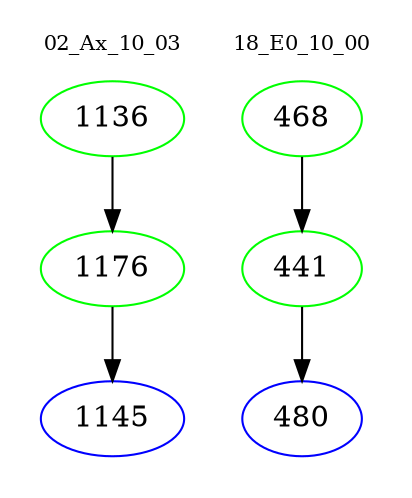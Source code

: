 digraph{
subgraph cluster_0 {
color = white
label = "02_Ax_10_03";
fontsize=10;
T0_1136 [label="1136", color="green"]
T0_1136 -> T0_1176 [color="black"]
T0_1176 [label="1176", color="green"]
T0_1176 -> T0_1145 [color="black"]
T0_1145 [label="1145", color="blue"]
}
subgraph cluster_1 {
color = white
label = "18_E0_10_00";
fontsize=10;
T1_468 [label="468", color="green"]
T1_468 -> T1_441 [color="black"]
T1_441 [label="441", color="green"]
T1_441 -> T1_480 [color="black"]
T1_480 [label="480", color="blue"]
}
}
